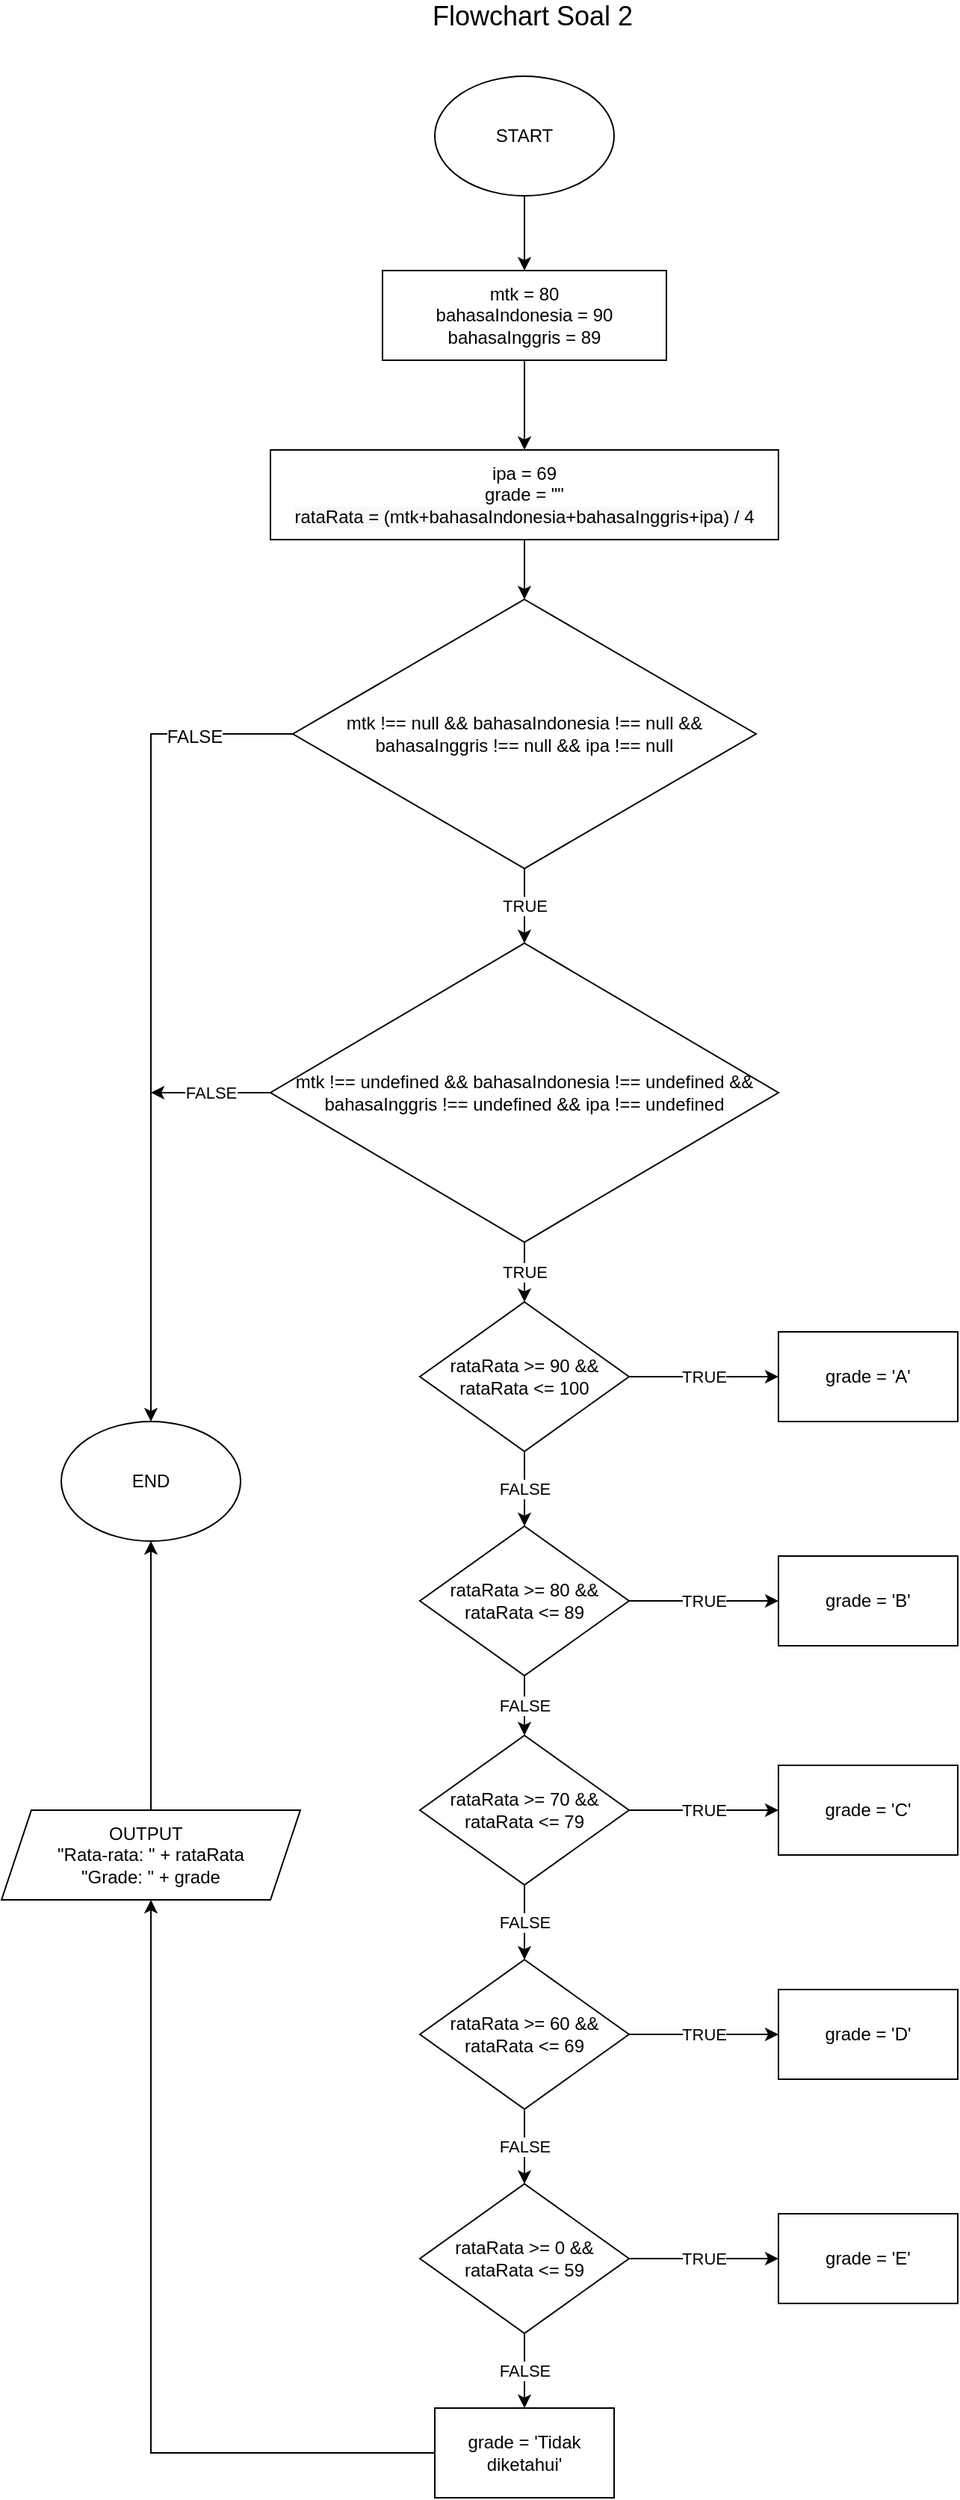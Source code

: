 <mxfile version="16.2.7" type="device"><diagram id="xowBBMi6ZR9xraDSZSre" name="Page-1"><mxGraphModel dx="1008" dy="567" grid="1" gridSize="10" guides="1" tooltips="1" connect="1" arrows="1" fold="1" page="1" pageScale="1" pageWidth="850" pageHeight="1100" math="0" shadow="0"><root><mxCell id="0"/><mxCell id="1" parent="0"/><mxCell id="hUCvzr4JQITuVhIaxkGh-2" value="" style="edgeStyle=orthogonalEdgeStyle;rounded=0;orthogonalLoop=1;jettySize=auto;html=1;" edge="1" parent="1" source="H1BQMLPbZAXEhC3kqlF9-1" target="hUCvzr4JQITuVhIaxkGh-1"><mxGeometry relative="1" as="geometry"/></mxCell><mxCell id="H1BQMLPbZAXEhC3kqlF9-1" value="START" style="ellipse;whiteSpace=wrap;html=1;" parent="1" vertex="1"><mxGeometry x="350" y="70" width="120" height="80" as="geometry"/></mxCell><mxCell id="H1BQMLPbZAXEhC3kqlF9-2" value="&lt;font style=&quot;font-size: 18px&quot;&gt;Flowchart Soal 2&lt;/font&gt;" style="text;html=1;align=center;verticalAlign=middle;resizable=0;points=[];autosize=1;strokeColor=none;fillColor=none;" parent="1" vertex="1"><mxGeometry x="340" y="20" width="150" height="20" as="geometry"/></mxCell><mxCell id="deKHAE5V-_4dGz9UGFiu-11" value="&lt;span style=&quot;font-size: 12px&quot;&gt;FALSE&lt;/span&gt;" style="edgeStyle=orthogonalEdgeStyle;rounded=0;orthogonalLoop=1;jettySize=auto;html=1;fontSize=18;entryX=0.5;entryY=0;entryDx=0;entryDy=0;" parent="1" source="H1BQMLPbZAXEhC3kqlF9-5" target="deKHAE5V-_4dGz9UGFiu-9" edge="1"><mxGeometry x="-0.763" relative="1" as="geometry"><mxPoint x="150" y="1120" as="targetPoint"/><mxPoint as="offset"/></mxGeometry></mxCell><mxCell id="hUCvzr4JQITuVhIaxkGh-4" value="TRUE" style="edgeStyle=orthogonalEdgeStyle;rounded=0;orthogonalLoop=1;jettySize=auto;html=1;" edge="1" parent="1" source="H1BQMLPbZAXEhC3kqlF9-5" target="H1BQMLPbZAXEhC3kqlF9-11"><mxGeometry relative="1" as="geometry"/></mxCell><mxCell id="H1BQMLPbZAXEhC3kqlF9-5" value="mtk !== null &amp;amp;&amp;amp; bahasaIndonesia !== null &amp;amp;&amp;amp; bahasaInggris !== null &amp;amp;&amp;amp; ipa !== null" style="rhombus;whiteSpace=wrap;html=1;" parent="1" vertex="1"><mxGeometry x="255" y="420" width="310" height="180" as="geometry"/></mxCell><mxCell id="hUCvzr4JQITuVhIaxkGh-6" value="FALSE" style="edgeStyle=orthogonalEdgeStyle;rounded=0;orthogonalLoop=1;jettySize=auto;html=1;" edge="1" parent="1" source="H1BQMLPbZAXEhC3kqlF9-11"><mxGeometry relative="1" as="geometry"><mxPoint x="160" y="750" as="targetPoint"/></mxGeometry></mxCell><mxCell id="hUCvzr4JQITuVhIaxkGh-7" value="TRUE" style="edgeStyle=orthogonalEdgeStyle;rounded=0;orthogonalLoop=1;jettySize=auto;html=1;" edge="1" parent="1" source="H1BQMLPbZAXEhC3kqlF9-11" target="H1BQMLPbZAXEhC3kqlF9-15"><mxGeometry relative="1" as="geometry"/></mxCell><mxCell id="H1BQMLPbZAXEhC3kqlF9-11" value="mtk !== undefined &amp;amp;&amp;amp; bahasaIndonesia !== undefined &amp;amp;&amp;amp; bahasaInggris !== undefined &amp;amp;&amp;amp; ipa !== undefined" style="rhombus;whiteSpace=wrap;html=1;" parent="1" vertex="1"><mxGeometry x="240" y="650" width="340" height="200" as="geometry"/></mxCell><mxCell id="H1BQMLPbZAXEhC3kqlF9-22" value="FALSE" style="edgeStyle=orthogonalEdgeStyle;rounded=0;orthogonalLoop=1;jettySize=auto;html=1;" parent="1" source="H1BQMLPbZAXEhC3kqlF9-15" target="H1BQMLPbZAXEhC3kqlF9-21" edge="1"><mxGeometry relative="1" as="geometry"/></mxCell><mxCell id="hUCvzr4JQITuVhIaxkGh-8" value="TRUE" style="edgeStyle=orthogonalEdgeStyle;rounded=0;orthogonalLoop=1;jettySize=auto;html=1;" edge="1" parent="1" source="H1BQMLPbZAXEhC3kqlF9-15" target="H1BQMLPbZAXEhC3kqlF9-16"><mxGeometry relative="1" as="geometry"/></mxCell><mxCell id="H1BQMLPbZAXEhC3kqlF9-15" value="rataRata &amp;gt;= 90 &amp;amp;&amp;amp; rataRata &amp;lt;= 100" style="rhombus;whiteSpace=wrap;html=1;" parent="1" vertex="1"><mxGeometry x="340" y="890" width="140" height="100" as="geometry"/></mxCell><mxCell id="H1BQMLPbZAXEhC3kqlF9-16" value="grade = 'A'" style="rounded=0;whiteSpace=wrap;html=1;" parent="1" vertex="1"><mxGeometry x="580" y="910" width="120" height="60" as="geometry"/></mxCell><mxCell id="H1BQMLPbZAXEhC3kqlF9-27" value="FALSE" style="edgeStyle=orthogonalEdgeStyle;rounded=0;orthogonalLoop=1;jettySize=auto;html=1;" parent="1" source="H1BQMLPbZAXEhC3kqlF9-21" target="H1BQMLPbZAXEhC3kqlF9-24" edge="1"><mxGeometry relative="1" as="geometry"/></mxCell><mxCell id="H1BQMLPbZAXEhC3kqlF9-36" value="TRUE" style="edgeStyle=orthogonalEdgeStyle;rounded=0;orthogonalLoop=1;jettySize=auto;html=1;" parent="1" source="H1BQMLPbZAXEhC3kqlF9-21" target="H1BQMLPbZAXEhC3kqlF9-32" edge="1"><mxGeometry relative="1" as="geometry"/></mxCell><mxCell id="H1BQMLPbZAXEhC3kqlF9-21" value="rataRata &amp;gt;= 80 &amp;amp;&amp;amp; rataRata &amp;lt;= 89" style="rhombus;whiteSpace=wrap;html=1;" parent="1" vertex="1"><mxGeometry x="340" y="1040" width="140" height="100" as="geometry"/></mxCell><mxCell id="H1BQMLPbZAXEhC3kqlF9-28" value="FALSE" style="edgeStyle=orthogonalEdgeStyle;rounded=0;orthogonalLoop=1;jettySize=auto;html=1;" parent="1" source="H1BQMLPbZAXEhC3kqlF9-24" target="H1BQMLPbZAXEhC3kqlF9-25" edge="1"><mxGeometry relative="1" as="geometry"/></mxCell><mxCell id="H1BQMLPbZAXEhC3kqlF9-37" value="TRUE" style="edgeStyle=orthogonalEdgeStyle;rounded=0;orthogonalLoop=1;jettySize=auto;html=1;" parent="1" source="H1BQMLPbZAXEhC3kqlF9-24" target="H1BQMLPbZAXEhC3kqlF9-33" edge="1"><mxGeometry relative="1" as="geometry"/></mxCell><mxCell id="H1BQMLPbZAXEhC3kqlF9-24" value="rataRata &amp;gt;= 70 &amp;amp;&amp;amp; rataRata &amp;lt;= 79" style="rhombus;whiteSpace=wrap;html=1;" parent="1" vertex="1"><mxGeometry x="340" y="1180" width="140" height="100" as="geometry"/></mxCell><mxCell id="H1BQMLPbZAXEhC3kqlF9-29" value="FALSE" style="edgeStyle=orthogonalEdgeStyle;rounded=0;orthogonalLoop=1;jettySize=auto;html=1;" parent="1" source="H1BQMLPbZAXEhC3kqlF9-25" target="H1BQMLPbZAXEhC3kqlF9-26" edge="1"><mxGeometry relative="1" as="geometry"/></mxCell><mxCell id="H1BQMLPbZAXEhC3kqlF9-38" value="TRUE" style="edgeStyle=orthogonalEdgeStyle;rounded=0;orthogonalLoop=1;jettySize=auto;html=1;" parent="1" source="H1BQMLPbZAXEhC3kqlF9-25" target="H1BQMLPbZAXEhC3kqlF9-34" edge="1"><mxGeometry relative="1" as="geometry"/></mxCell><mxCell id="H1BQMLPbZAXEhC3kqlF9-25" value="rataRata &amp;gt;= 60 &amp;amp;&amp;amp; rataRata &amp;lt;= 69" style="rhombus;whiteSpace=wrap;html=1;" parent="1" vertex="1"><mxGeometry x="340" y="1330" width="140" height="100" as="geometry"/></mxCell><mxCell id="H1BQMLPbZAXEhC3kqlF9-31" value="FALSE" style="edgeStyle=orthogonalEdgeStyle;rounded=0;orthogonalLoop=1;jettySize=auto;html=1;" parent="1" source="H1BQMLPbZAXEhC3kqlF9-26" target="H1BQMLPbZAXEhC3kqlF9-30" edge="1"><mxGeometry relative="1" as="geometry"/></mxCell><mxCell id="H1BQMLPbZAXEhC3kqlF9-39" value="TRUE" style="edgeStyle=orthogonalEdgeStyle;rounded=0;orthogonalLoop=1;jettySize=auto;html=1;" parent="1" source="H1BQMLPbZAXEhC3kqlF9-26" target="H1BQMLPbZAXEhC3kqlF9-35" edge="1"><mxGeometry relative="1" as="geometry"/></mxCell><mxCell id="H1BQMLPbZAXEhC3kqlF9-26" value="rataRata &amp;gt;= 0 &amp;amp;&amp;amp; rataRata &amp;lt;= 59" style="rhombus;whiteSpace=wrap;html=1;" parent="1" vertex="1"><mxGeometry x="340" y="1480" width="140" height="100" as="geometry"/></mxCell><mxCell id="deKHAE5V-_4dGz9UGFiu-8" value="" style="edgeStyle=orthogonalEdgeStyle;rounded=0;orthogonalLoop=1;jettySize=auto;html=1;fontSize=18;" parent="1" source="H1BQMLPbZAXEhC3kqlF9-30" target="deKHAE5V-_4dGz9UGFiu-7" edge="1"><mxGeometry relative="1" as="geometry"/></mxCell><mxCell id="H1BQMLPbZAXEhC3kqlF9-30" value="grade = 'Tidak diketahui'" style="rounded=0;whiteSpace=wrap;html=1;" parent="1" vertex="1"><mxGeometry x="350" y="1630" width="120" height="60" as="geometry"/></mxCell><mxCell id="H1BQMLPbZAXEhC3kqlF9-32" value="grade = 'B'" style="rounded=0;whiteSpace=wrap;html=1;" parent="1" vertex="1"><mxGeometry x="580" y="1060" width="120" height="60" as="geometry"/></mxCell><mxCell id="H1BQMLPbZAXEhC3kqlF9-33" value="grade = 'C'" style="rounded=0;whiteSpace=wrap;html=1;" parent="1" vertex="1"><mxGeometry x="580" y="1200" width="120" height="60" as="geometry"/></mxCell><mxCell id="H1BQMLPbZAXEhC3kqlF9-34" value="grade = 'D'" style="rounded=0;whiteSpace=wrap;html=1;" parent="1" vertex="1"><mxGeometry x="580" y="1350" width="120" height="60" as="geometry"/></mxCell><mxCell id="H1BQMLPbZAXEhC3kqlF9-35" value="grade = 'E'" style="rounded=0;whiteSpace=wrap;html=1;" parent="1" vertex="1"><mxGeometry x="580" y="1500" width="120" height="60" as="geometry"/></mxCell><mxCell id="deKHAE5V-_4dGz9UGFiu-6" value="" style="edgeStyle=orthogonalEdgeStyle;rounded=0;orthogonalLoop=1;jettySize=auto;html=1;" parent="1" source="deKHAE5V-_4dGz9UGFiu-2" target="H1BQMLPbZAXEhC3kqlF9-5" edge="1"><mxGeometry relative="1" as="geometry"/></mxCell><mxCell id="deKHAE5V-_4dGz9UGFiu-2" value="ipa = 69&lt;br&gt;grade = &quot;&quot;&lt;br&gt;&lt;span style=&quot;color: rgb(0 , 0 , 0) ; font-family: &amp;#34;helvetica&amp;#34; ; font-size: 12px ; font-style: normal ; font-weight: 400 ; letter-spacing: normal ; text-align: center ; text-indent: 0px ; text-transform: none ; word-spacing: 0px ; background-color: rgb(248 , 249 , 250) ; display: inline ; float: none&quot;&gt;rataRata = (mtk+bahasaIndonesia+bahasaInggris+ipa) / 4&lt;/span&gt;" style="rounded=0;whiteSpace=wrap;html=1;" parent="1" vertex="1"><mxGeometry x="240" y="320" width="340" height="60" as="geometry"/></mxCell><mxCell id="deKHAE5V-_4dGz9UGFiu-10" value="" style="edgeStyle=orthogonalEdgeStyle;rounded=0;orthogonalLoop=1;jettySize=auto;html=1;fontSize=18;" parent="1" source="deKHAE5V-_4dGz9UGFiu-7" target="deKHAE5V-_4dGz9UGFiu-9" edge="1"><mxGeometry relative="1" as="geometry"/></mxCell><mxCell id="deKHAE5V-_4dGz9UGFiu-7" value="OUTPUT&amp;nbsp;&amp;nbsp;&lt;br&gt;&quot;Rata-rata: &quot; + rataRata&lt;br&gt;&quot;Grade: &quot; + grade" style="shape=parallelogram;perimeter=parallelogramPerimeter;whiteSpace=wrap;html=1;fixedSize=1;" parent="1" vertex="1"><mxGeometry x="60" y="1230" width="200" height="60" as="geometry"/></mxCell><mxCell id="deKHAE5V-_4dGz9UGFiu-9" value="END" style="ellipse;whiteSpace=wrap;html=1;" parent="1" vertex="1"><mxGeometry x="100" y="970" width="120" height="80" as="geometry"/></mxCell><mxCell id="hUCvzr4JQITuVhIaxkGh-3" value="" style="edgeStyle=orthogonalEdgeStyle;rounded=0;orthogonalLoop=1;jettySize=auto;html=1;" edge="1" parent="1" source="hUCvzr4JQITuVhIaxkGh-1" target="deKHAE5V-_4dGz9UGFiu-2"><mxGeometry relative="1" as="geometry"/></mxCell><mxCell id="hUCvzr4JQITuVhIaxkGh-1" value="&lt;span&gt;mtk = 80&lt;/span&gt;&lt;br&gt;&lt;span&gt;bahasaIndonesia = 90&lt;/span&gt;&lt;br&gt;&lt;span&gt;bahasaInggris = 89&lt;/span&gt;" style="rounded=0;whiteSpace=wrap;html=1;" vertex="1" parent="1"><mxGeometry x="315" y="200" width="190" height="60" as="geometry"/></mxCell></root></mxGraphModel></diagram></mxfile>